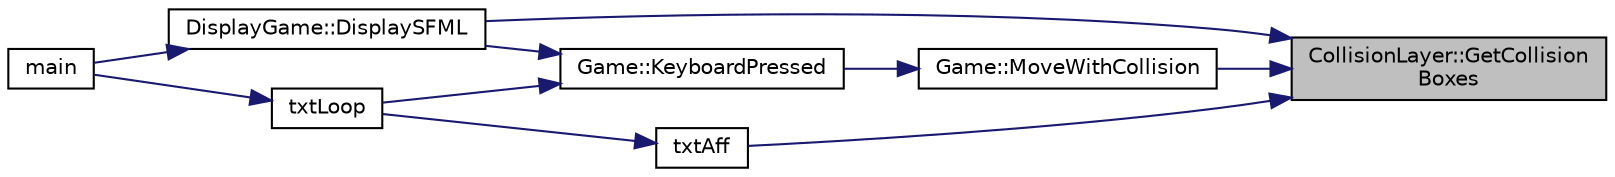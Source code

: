 digraph "CollisionLayer::GetCollisionBoxes"
{
 // LATEX_PDF_SIZE
  bgcolor="transparent";
  edge [fontname="Helvetica",fontsize="10",labelfontname="Helvetica",labelfontsize="10"];
  node [fontname="Helvetica",fontsize="10",shape=record];
  rankdir="RL";
  Node1 [label="CollisionLayer::GetCollision\lBoxes",height=0.2,width=0.4,color="black", fillcolor="grey75", style="filled", fontcolor="black",tooltip="Fonction permettant de récupérer les CollisionBox de l'objet."];
  Node1 -> Node2 [dir="back",color="midnightblue",fontsize="10",style="solid",fontname="Helvetica"];
  Node2 [label="DisplayGame::DisplaySFML",height=0.2,width=0.4,color="black",URL="$classDisplayGame.html#ab3b126865a8753817993063f7f1c2a3f",tooltip=" "];
  Node2 -> Node3 [dir="back",color="midnightblue",fontsize="10",style="solid",fontname="Helvetica"];
  Node3 [label="main",height=0.2,width=0.4,color="black",URL="$main_8cpp.html#a0ddf1224851353fc92bfbff6f499fa97",tooltip=" "];
  Node1 -> Node4 [dir="back",color="midnightblue",fontsize="10",style="solid",fontname="Helvetica"];
  Node4 [label="Game::MoveWithCollision",height=0.2,width=0.4,color="black",URL="$classGame.html#abe59a4dd98dc7ef34141aec822dfc20f",tooltip=" "];
  Node4 -> Node5 [dir="back",color="midnightblue",fontsize="10",style="solid",fontname="Helvetica"];
  Node5 [label="Game::KeyboardPressed",height=0.2,width=0.4,color="black",URL="$classGame.html#a7266c4385f5c306926054fb9f9aa56d1",tooltip=" "];
  Node5 -> Node2 [dir="back",color="midnightblue",fontsize="10",style="solid",fontname="Helvetica"];
  Node5 -> Node6 [dir="back",color="midnightblue",fontsize="10",style="solid",fontname="Helvetica"];
  Node6 [label="txtLoop",height=0.2,width=0.4,color="black",URL="$gameTxt_8cpp.html#a5eeb0d13b5fe5eba2c9d7415842d36d9",tooltip=" "];
  Node6 -> Node3 [dir="back",color="midnightblue",fontsize="10",style="solid",fontname="Helvetica"];
  Node1 -> Node7 [dir="back",color="midnightblue",fontsize="10",style="solid",fontname="Helvetica"];
  Node7 [label="txtAff",height=0.2,width=0.4,color="black",URL="$gameTxt_8cpp.html#a8660cc91c8dc47b28c5bf324284499e9",tooltip=" "];
  Node7 -> Node6 [dir="back",color="midnightblue",fontsize="10",style="solid",fontname="Helvetica"];
}
